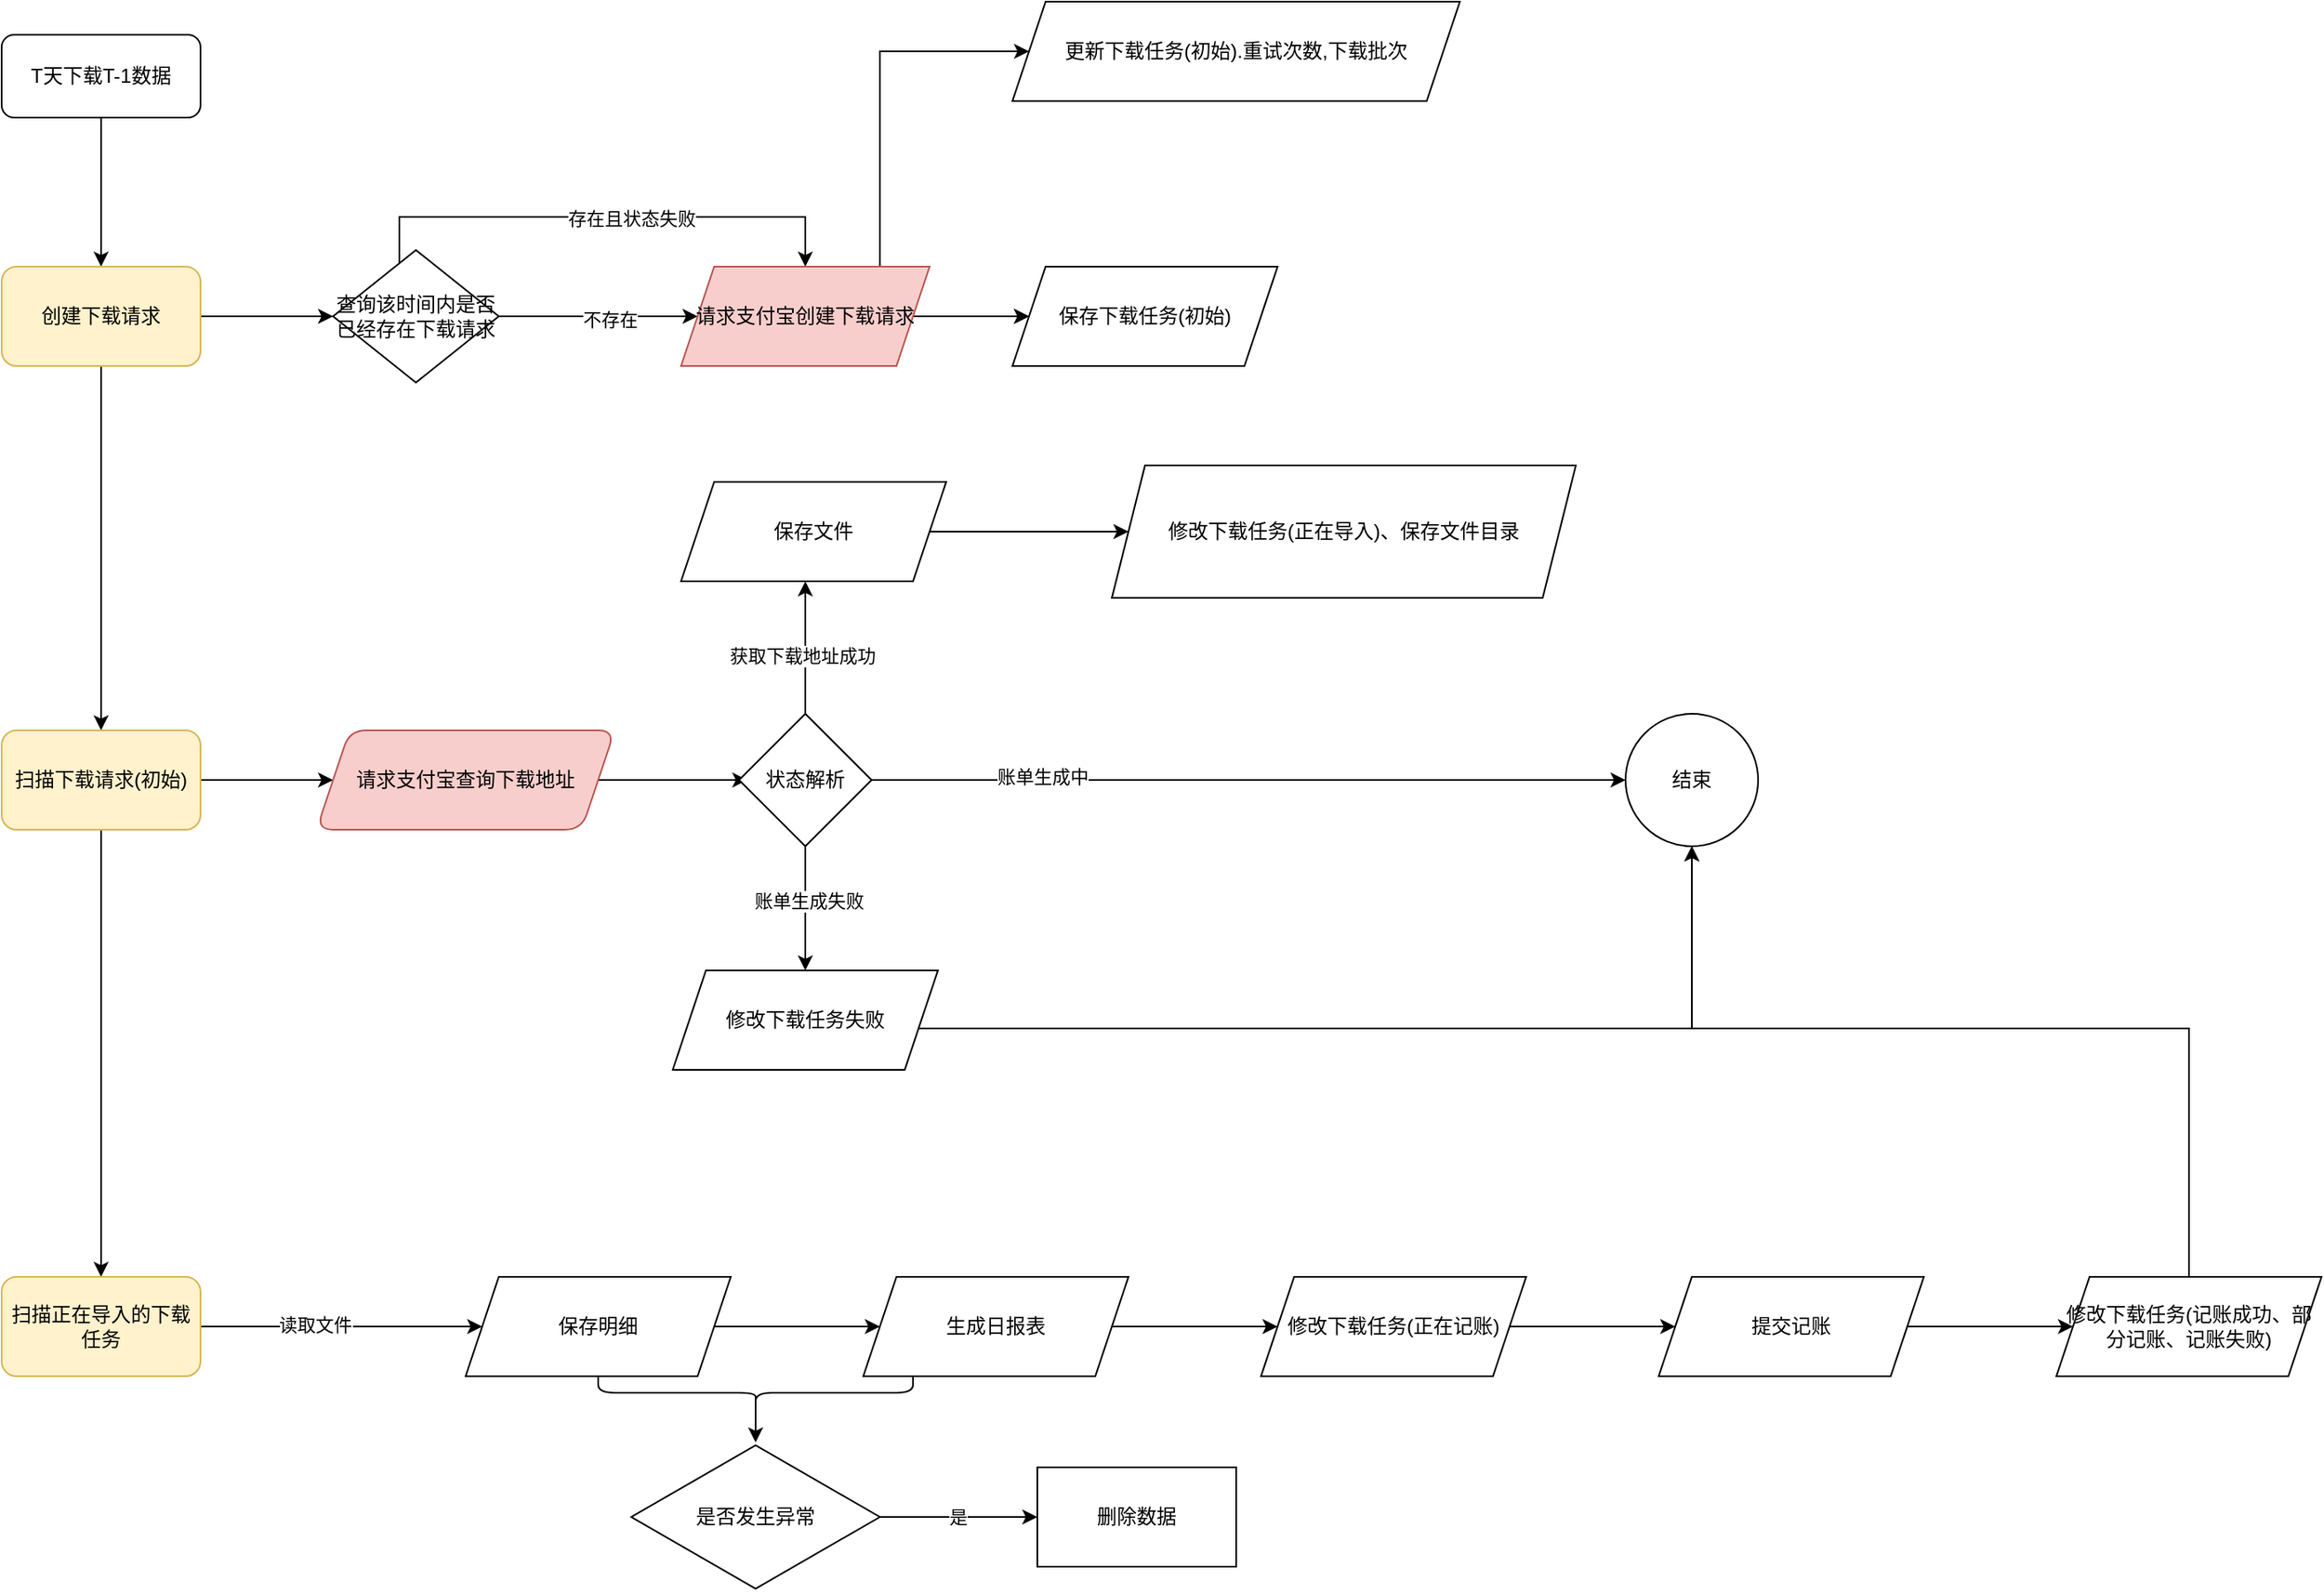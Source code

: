 <mxfile version="21.3.7" type="github">
  <diagram name="第 1 页" id="1_S_TI26dAkAbEfhSLB5">
    <mxGraphModel dx="1406" dy="684" grid="1" gridSize="10" guides="1" tooltips="1" connect="1" arrows="1" fold="1" page="1" pageScale="1" pageWidth="827" pageHeight="1169" math="0" shadow="0">
      <root>
        <mxCell id="0" />
        <mxCell id="1" parent="0" />
        <mxCell id="KWCue2gvfJKScfYQxguB-8" style="edgeStyle=orthogonalEdgeStyle;rounded=0;orthogonalLoop=1;jettySize=auto;html=1;entryX=0.5;entryY=0;entryDx=0;entryDy=0;" parent="1" source="KWCue2gvfJKScfYQxguB-1" target="KWCue2gvfJKScfYQxguB-4" edge="1">
          <mxGeometry relative="1" as="geometry" />
        </mxCell>
        <mxCell id="KWCue2gvfJKScfYQxguB-1" value="T天下载T-1数据" style="rounded=1;whiteSpace=wrap;html=1;" parent="1" vertex="1">
          <mxGeometry x="170" y="150" width="120" height="50" as="geometry" />
        </mxCell>
        <mxCell id="KWCue2gvfJKScfYQxguB-7" value="" style="edgeStyle=orthogonalEdgeStyle;rounded=0;orthogonalLoop=1;jettySize=auto;html=1;" parent="1" source="KWCue2gvfJKScfYQxguB-4" edge="1">
          <mxGeometry relative="1" as="geometry">
            <mxPoint x="370" y="320" as="targetPoint" />
          </mxGeometry>
        </mxCell>
        <mxCell id="KWCue2gvfJKScfYQxguB-9" value="" style="edgeStyle=orthogonalEdgeStyle;rounded=0;orthogonalLoop=1;jettySize=auto;html=1;" parent="1" source="KWCue2gvfJKScfYQxguB-4" target="KWCue2gvfJKScfYQxguB-5" edge="1">
          <mxGeometry relative="1" as="geometry" />
        </mxCell>
        <mxCell id="KWCue2gvfJKScfYQxguB-4" value="创建下载请求" style="rounded=1;whiteSpace=wrap;html=1;fillColor=#fff2cc;strokeColor=#d6b656;" parent="1" vertex="1">
          <mxGeometry x="170" y="290" width="120" height="60" as="geometry" />
        </mxCell>
        <mxCell id="g8CfFO-CPbi9eOVrTbeS-16" value="" style="edgeStyle=orthogonalEdgeStyle;rounded=0;orthogonalLoop=1;jettySize=auto;html=1;" edge="1" parent="1" source="KWCue2gvfJKScfYQxguB-5" target="g8CfFO-CPbi9eOVrTbeS-15">
          <mxGeometry relative="1" as="geometry" />
        </mxCell>
        <mxCell id="g8CfFO-CPbi9eOVrTbeS-35" value="" style="edgeStyle=orthogonalEdgeStyle;rounded=0;orthogonalLoop=1;jettySize=auto;html=1;" edge="1" parent="1" source="KWCue2gvfJKScfYQxguB-5" target="g8CfFO-CPbi9eOVrTbeS-34">
          <mxGeometry relative="1" as="geometry" />
        </mxCell>
        <mxCell id="KWCue2gvfJKScfYQxguB-5" value="扫描下载请求(初始)" style="rounded=1;whiteSpace=wrap;html=1;fillColor=#fff2cc;strokeColor=#d6b656;" parent="1" vertex="1">
          <mxGeometry x="170" y="570" width="120" height="60" as="geometry" />
        </mxCell>
        <mxCell id="g8CfFO-CPbi9eOVrTbeS-4" value="" style="edgeStyle=orthogonalEdgeStyle;rounded=0;orthogonalLoop=1;jettySize=auto;html=1;" edge="1" parent="1" source="g8CfFO-CPbi9eOVrTbeS-2" target="g8CfFO-CPbi9eOVrTbeS-3">
          <mxGeometry relative="1" as="geometry" />
        </mxCell>
        <mxCell id="g8CfFO-CPbi9eOVrTbeS-5" value="不存在" style="edgeLabel;html=1;align=center;verticalAlign=middle;resizable=0;points=[];" vertex="1" connectable="0" parent="g8CfFO-CPbi9eOVrTbeS-4">
          <mxGeometry x="0.114" y="-2" relative="1" as="geometry">
            <mxPoint as="offset" />
          </mxGeometry>
        </mxCell>
        <mxCell id="g8CfFO-CPbi9eOVrTbeS-8" style="edgeStyle=orthogonalEdgeStyle;rounded=0;orthogonalLoop=1;jettySize=auto;html=1;entryX=0.5;entryY=0;entryDx=0;entryDy=0;" edge="1" parent="1" source="g8CfFO-CPbi9eOVrTbeS-2" target="g8CfFO-CPbi9eOVrTbeS-3">
          <mxGeometry relative="1" as="geometry">
            <mxPoint x="410" y="200" as="targetPoint" />
            <Array as="points">
              <mxPoint x="410" y="260" />
              <mxPoint x="655" y="260" />
            </Array>
          </mxGeometry>
        </mxCell>
        <mxCell id="g8CfFO-CPbi9eOVrTbeS-10" value="存在且状态失败" style="edgeLabel;html=1;align=center;verticalAlign=middle;resizable=0;points=[];" vertex="1" connectable="0" parent="g8CfFO-CPbi9eOVrTbeS-8">
          <mxGeometry x="0.105" y="-1" relative="1" as="geometry">
            <mxPoint as="offset" />
          </mxGeometry>
        </mxCell>
        <mxCell id="g8CfFO-CPbi9eOVrTbeS-2" value="查询该时间内是否已经存在下载请求" style="rhombus;whiteSpace=wrap;html=1;" vertex="1" parent="1">
          <mxGeometry x="370" y="280" width="100" height="80" as="geometry" />
        </mxCell>
        <mxCell id="g8CfFO-CPbi9eOVrTbeS-7" value="" style="edgeStyle=orthogonalEdgeStyle;rounded=0;orthogonalLoop=1;jettySize=auto;html=1;" edge="1" parent="1" source="g8CfFO-CPbi9eOVrTbeS-3" target="g8CfFO-CPbi9eOVrTbeS-6">
          <mxGeometry relative="1" as="geometry" />
        </mxCell>
        <mxCell id="g8CfFO-CPbi9eOVrTbeS-12" value="" style="edgeStyle=orthogonalEdgeStyle;rounded=0;orthogonalLoop=1;jettySize=auto;html=1;" edge="1" parent="1" source="g8CfFO-CPbi9eOVrTbeS-3" target="g8CfFO-CPbi9eOVrTbeS-6">
          <mxGeometry relative="1" as="geometry" />
        </mxCell>
        <mxCell id="g8CfFO-CPbi9eOVrTbeS-14" value="" style="edgeStyle=orthogonalEdgeStyle;rounded=0;orthogonalLoop=1;jettySize=auto;html=1;" edge="1" parent="1" source="g8CfFO-CPbi9eOVrTbeS-3" target="g8CfFO-CPbi9eOVrTbeS-13">
          <mxGeometry relative="1" as="geometry">
            <Array as="points">
              <mxPoint x="700" y="160" />
            </Array>
          </mxGeometry>
        </mxCell>
        <mxCell id="g8CfFO-CPbi9eOVrTbeS-3" value="请求支付宝创建下载请求" style="shape=parallelogram;perimeter=parallelogramPerimeter;whiteSpace=wrap;html=1;fixedSize=1;fillColor=#f8cecc;strokeColor=#b85450;" vertex="1" parent="1">
          <mxGeometry x="580" y="290" width="150" height="60" as="geometry" />
        </mxCell>
        <mxCell id="g8CfFO-CPbi9eOVrTbeS-6" value="保存下载任务(初始)" style="shape=parallelogram;perimeter=parallelogramPerimeter;whiteSpace=wrap;html=1;fixedSize=1;" vertex="1" parent="1">
          <mxGeometry x="780" y="290" width="160" height="60" as="geometry" />
        </mxCell>
        <mxCell id="g8CfFO-CPbi9eOVrTbeS-13" value="更新下载任务(初始).重试次数,下载批次" style="shape=parallelogram;perimeter=parallelogramPerimeter;whiteSpace=wrap;html=1;fixedSize=1;" vertex="1" parent="1">
          <mxGeometry x="780" y="130" width="270" height="60" as="geometry" />
        </mxCell>
        <mxCell id="g8CfFO-CPbi9eOVrTbeS-17" style="edgeStyle=orthogonalEdgeStyle;rounded=0;orthogonalLoop=1;jettySize=auto;html=1;" edge="1" parent="1" source="g8CfFO-CPbi9eOVrTbeS-15">
          <mxGeometry relative="1" as="geometry">
            <mxPoint x="620" y="600" as="targetPoint" />
          </mxGeometry>
        </mxCell>
        <mxCell id="g8CfFO-CPbi9eOVrTbeS-15" value="请求支付宝查询下载地址" style="shape=parallelogram;perimeter=parallelogramPerimeter;whiteSpace=wrap;html=1;fixedSize=1;rounded=1;fillColor=#f8cecc;strokeColor=#b85450;" vertex="1" parent="1">
          <mxGeometry x="360" y="570" width="180" height="60" as="geometry" />
        </mxCell>
        <mxCell id="g8CfFO-CPbi9eOVrTbeS-21" style="edgeStyle=orthogonalEdgeStyle;rounded=0;orthogonalLoop=1;jettySize=auto;html=1;" edge="1" parent="1" source="g8CfFO-CPbi9eOVrTbeS-18">
          <mxGeometry relative="1" as="geometry">
            <mxPoint x="1150" y="600" as="targetPoint" />
          </mxGeometry>
        </mxCell>
        <mxCell id="g8CfFO-CPbi9eOVrTbeS-23" value="账单生成中" style="edgeLabel;html=1;align=center;verticalAlign=middle;resizable=0;points=[];" vertex="1" connectable="0" parent="g8CfFO-CPbi9eOVrTbeS-21">
          <mxGeometry x="-0.548" y="2" relative="1" as="geometry">
            <mxPoint as="offset" />
          </mxGeometry>
        </mxCell>
        <mxCell id="g8CfFO-CPbi9eOVrTbeS-27" style="edgeStyle=orthogonalEdgeStyle;rounded=0;orthogonalLoop=1;jettySize=auto;html=1;entryX=0.5;entryY=0;entryDx=0;entryDy=0;" edge="1" parent="1" source="g8CfFO-CPbi9eOVrTbeS-18" target="g8CfFO-CPbi9eOVrTbeS-26">
          <mxGeometry relative="1" as="geometry" />
        </mxCell>
        <mxCell id="g8CfFO-CPbi9eOVrTbeS-28" value="账单生成失败" style="edgeLabel;html=1;align=center;verticalAlign=middle;resizable=0;points=[];" vertex="1" connectable="0" parent="g8CfFO-CPbi9eOVrTbeS-27">
          <mxGeometry x="-0.12" y="2" relative="1" as="geometry">
            <mxPoint as="offset" />
          </mxGeometry>
        </mxCell>
        <mxCell id="g8CfFO-CPbi9eOVrTbeS-29" style="edgeStyle=orthogonalEdgeStyle;rounded=0;orthogonalLoop=1;jettySize=auto;html=1;" edge="1" parent="1" source="g8CfFO-CPbi9eOVrTbeS-18">
          <mxGeometry relative="1" as="geometry">
            <mxPoint x="655" y="480" as="targetPoint" />
          </mxGeometry>
        </mxCell>
        <mxCell id="g8CfFO-CPbi9eOVrTbeS-31" value="获取下载地址成功" style="edgeLabel;html=1;align=center;verticalAlign=middle;resizable=0;points=[];" vertex="1" connectable="0" parent="g8CfFO-CPbi9eOVrTbeS-29">
          <mxGeometry x="-0.131" y="2" relative="1" as="geometry">
            <mxPoint as="offset" />
          </mxGeometry>
        </mxCell>
        <mxCell id="g8CfFO-CPbi9eOVrTbeS-18" value="状态解析" style="rhombus;whiteSpace=wrap;html=1;" vertex="1" parent="1">
          <mxGeometry x="615" y="560" width="80" height="80" as="geometry" />
        </mxCell>
        <mxCell id="g8CfFO-CPbi9eOVrTbeS-22" value="结束" style="ellipse;whiteSpace=wrap;html=1;aspect=fixed;" vertex="1" parent="1">
          <mxGeometry x="1150" y="560" width="80" height="80" as="geometry" />
        </mxCell>
        <mxCell id="g8CfFO-CPbi9eOVrTbeS-60" style="edgeStyle=orthogonalEdgeStyle;rounded=0;orthogonalLoop=1;jettySize=auto;html=1;" edge="1" parent="1" source="g8CfFO-CPbi9eOVrTbeS-26" target="g8CfFO-CPbi9eOVrTbeS-22">
          <mxGeometry relative="1" as="geometry">
            <Array as="points">
              <mxPoint x="1190" y="750" />
            </Array>
          </mxGeometry>
        </mxCell>
        <mxCell id="g8CfFO-CPbi9eOVrTbeS-26" value="修改下载任务失败" style="shape=parallelogram;perimeter=parallelogramPerimeter;whiteSpace=wrap;html=1;fixedSize=1;" vertex="1" parent="1">
          <mxGeometry x="575" y="715" width="160" height="60" as="geometry" />
        </mxCell>
        <mxCell id="g8CfFO-CPbi9eOVrTbeS-33" value="" style="edgeStyle=orthogonalEdgeStyle;rounded=0;orthogonalLoop=1;jettySize=auto;html=1;" edge="1" parent="1" source="g8CfFO-CPbi9eOVrTbeS-30" target="g8CfFO-CPbi9eOVrTbeS-32">
          <mxGeometry relative="1" as="geometry" />
        </mxCell>
        <mxCell id="g8CfFO-CPbi9eOVrTbeS-30" value="保存文件" style="shape=parallelogram;perimeter=parallelogramPerimeter;whiteSpace=wrap;html=1;fixedSize=1;" vertex="1" parent="1">
          <mxGeometry x="580" y="420" width="160" height="60" as="geometry" />
        </mxCell>
        <mxCell id="g8CfFO-CPbi9eOVrTbeS-32" value="修改下载任务(正在导入)、保存文件目录" style="shape=parallelogram;perimeter=parallelogramPerimeter;whiteSpace=wrap;html=1;fixedSize=1;" vertex="1" parent="1">
          <mxGeometry x="840" y="410" width="280" height="80" as="geometry" />
        </mxCell>
        <mxCell id="g8CfFO-CPbi9eOVrTbeS-37" style="edgeStyle=orthogonalEdgeStyle;rounded=0;orthogonalLoop=1;jettySize=auto;html=1;" edge="1" parent="1" source="g8CfFO-CPbi9eOVrTbeS-34" target="g8CfFO-CPbi9eOVrTbeS-36">
          <mxGeometry relative="1" as="geometry" />
        </mxCell>
        <mxCell id="g8CfFO-CPbi9eOVrTbeS-38" value="读取文件" style="edgeLabel;html=1;align=center;verticalAlign=middle;resizable=0;points=[];" vertex="1" connectable="0" parent="g8CfFO-CPbi9eOVrTbeS-37">
          <mxGeometry x="-0.188" y="1" relative="1" as="geometry">
            <mxPoint as="offset" />
          </mxGeometry>
        </mxCell>
        <mxCell id="g8CfFO-CPbi9eOVrTbeS-34" value="扫描正在导入的下载任务" style="whiteSpace=wrap;html=1;rounded=1;fillColor=#fff2cc;strokeColor=#d6b656;" vertex="1" parent="1">
          <mxGeometry x="170" y="900" width="120" height="60" as="geometry" />
        </mxCell>
        <mxCell id="g8CfFO-CPbi9eOVrTbeS-40" value="" style="edgeStyle=orthogonalEdgeStyle;rounded=0;orthogonalLoop=1;jettySize=auto;html=1;" edge="1" parent="1" source="g8CfFO-CPbi9eOVrTbeS-36" target="g8CfFO-CPbi9eOVrTbeS-39">
          <mxGeometry relative="1" as="geometry" />
        </mxCell>
        <mxCell id="g8CfFO-CPbi9eOVrTbeS-36" value="保存明细" style="shape=parallelogram;perimeter=parallelogramPerimeter;whiteSpace=wrap;html=1;fixedSize=1;" vertex="1" parent="1">
          <mxGeometry x="450" y="900" width="160" height="60" as="geometry" />
        </mxCell>
        <mxCell id="g8CfFO-CPbi9eOVrTbeS-42" value="" style="edgeStyle=orthogonalEdgeStyle;rounded=0;orthogonalLoop=1;jettySize=auto;html=1;" edge="1" parent="1" source="g8CfFO-CPbi9eOVrTbeS-39" target="g8CfFO-CPbi9eOVrTbeS-41">
          <mxGeometry relative="1" as="geometry" />
        </mxCell>
        <mxCell id="g8CfFO-CPbi9eOVrTbeS-39" value="生成日报表" style="shape=parallelogram;perimeter=parallelogramPerimeter;whiteSpace=wrap;html=1;fixedSize=1;" vertex="1" parent="1">
          <mxGeometry x="690" y="900" width="160" height="60" as="geometry" />
        </mxCell>
        <mxCell id="g8CfFO-CPbi9eOVrTbeS-55" value="" style="edgeStyle=orthogonalEdgeStyle;rounded=0;orthogonalLoop=1;jettySize=auto;html=1;" edge="1" parent="1" source="g8CfFO-CPbi9eOVrTbeS-41" target="g8CfFO-CPbi9eOVrTbeS-54">
          <mxGeometry relative="1" as="geometry" />
        </mxCell>
        <mxCell id="g8CfFO-CPbi9eOVrTbeS-41" value="修改下载任务(正在记账)" style="shape=parallelogram;perimeter=parallelogramPerimeter;whiteSpace=wrap;html=1;fixedSize=1;" vertex="1" parent="1">
          <mxGeometry x="930" y="900" width="160" height="60" as="geometry" />
        </mxCell>
        <mxCell id="g8CfFO-CPbi9eOVrTbeS-46" style="edgeStyle=orthogonalEdgeStyle;rounded=0;orthogonalLoop=1;jettySize=auto;html=1;exitX=0.1;exitY=0.5;exitDx=0;exitDy=0;exitPerimeter=0;" edge="1" parent="1" source="g8CfFO-CPbi9eOVrTbeS-45">
          <mxGeometry relative="1" as="geometry">
            <mxPoint x="625" y="1000" as="targetPoint" />
          </mxGeometry>
        </mxCell>
        <mxCell id="g8CfFO-CPbi9eOVrTbeS-45" value="" style="shape=curlyBracket;whiteSpace=wrap;html=1;rounded=1;flipH=1;labelPosition=right;verticalLabelPosition=middle;align=left;verticalAlign=middle;direction=north;size=0.5;" vertex="1" parent="1">
          <mxGeometry x="530" y="960" width="190" height="20" as="geometry" />
        </mxCell>
        <mxCell id="g8CfFO-CPbi9eOVrTbeS-49" value="" style="edgeStyle=orthogonalEdgeStyle;rounded=0;orthogonalLoop=1;jettySize=auto;html=1;" edge="1" parent="1" source="g8CfFO-CPbi9eOVrTbeS-47" target="g8CfFO-CPbi9eOVrTbeS-48">
          <mxGeometry relative="1" as="geometry" />
        </mxCell>
        <mxCell id="g8CfFO-CPbi9eOVrTbeS-50" value="是" style="edgeLabel;html=1;align=center;verticalAlign=middle;resizable=0;points=[];" vertex="1" connectable="0" parent="g8CfFO-CPbi9eOVrTbeS-49">
          <mxGeometry x="-0.011" relative="1" as="geometry">
            <mxPoint as="offset" />
          </mxGeometry>
        </mxCell>
        <mxCell id="g8CfFO-CPbi9eOVrTbeS-47" value="是否发生异常" style="html=1;whiteSpace=wrap;aspect=fixed;shape=isoRectangle;" vertex="1" parent="1">
          <mxGeometry x="550" y="1000" width="150" height="90" as="geometry" />
        </mxCell>
        <mxCell id="g8CfFO-CPbi9eOVrTbeS-48" value="删除数据" style="whiteSpace=wrap;html=1;" vertex="1" parent="1">
          <mxGeometry x="795" y="1015" width="120" height="60" as="geometry" />
        </mxCell>
        <mxCell id="g8CfFO-CPbi9eOVrTbeS-57" value="" style="edgeStyle=orthogonalEdgeStyle;rounded=0;orthogonalLoop=1;jettySize=auto;html=1;" edge="1" parent="1" source="g8CfFO-CPbi9eOVrTbeS-54" target="g8CfFO-CPbi9eOVrTbeS-56">
          <mxGeometry relative="1" as="geometry" />
        </mxCell>
        <mxCell id="g8CfFO-CPbi9eOVrTbeS-54" value="提交记账" style="shape=parallelogram;perimeter=parallelogramPerimeter;whiteSpace=wrap;html=1;fixedSize=1;" vertex="1" parent="1">
          <mxGeometry x="1170" y="900" width="160" height="60" as="geometry" />
        </mxCell>
        <mxCell id="g8CfFO-CPbi9eOVrTbeS-58" style="edgeStyle=orthogonalEdgeStyle;rounded=0;orthogonalLoop=1;jettySize=auto;html=1;" edge="1" parent="1" source="g8CfFO-CPbi9eOVrTbeS-56" target="g8CfFO-CPbi9eOVrTbeS-22">
          <mxGeometry relative="1" as="geometry">
            <Array as="points">
              <mxPoint x="1490" y="750" />
              <mxPoint x="1190" y="750" />
            </Array>
          </mxGeometry>
        </mxCell>
        <mxCell id="g8CfFO-CPbi9eOVrTbeS-56" value="修改下载任务(记账成功、部分记账、记账失败)" style="shape=parallelogram;perimeter=parallelogramPerimeter;whiteSpace=wrap;html=1;fixedSize=1;" vertex="1" parent="1">
          <mxGeometry x="1410" y="900" width="160" height="60" as="geometry" />
        </mxCell>
      </root>
    </mxGraphModel>
  </diagram>
</mxfile>
